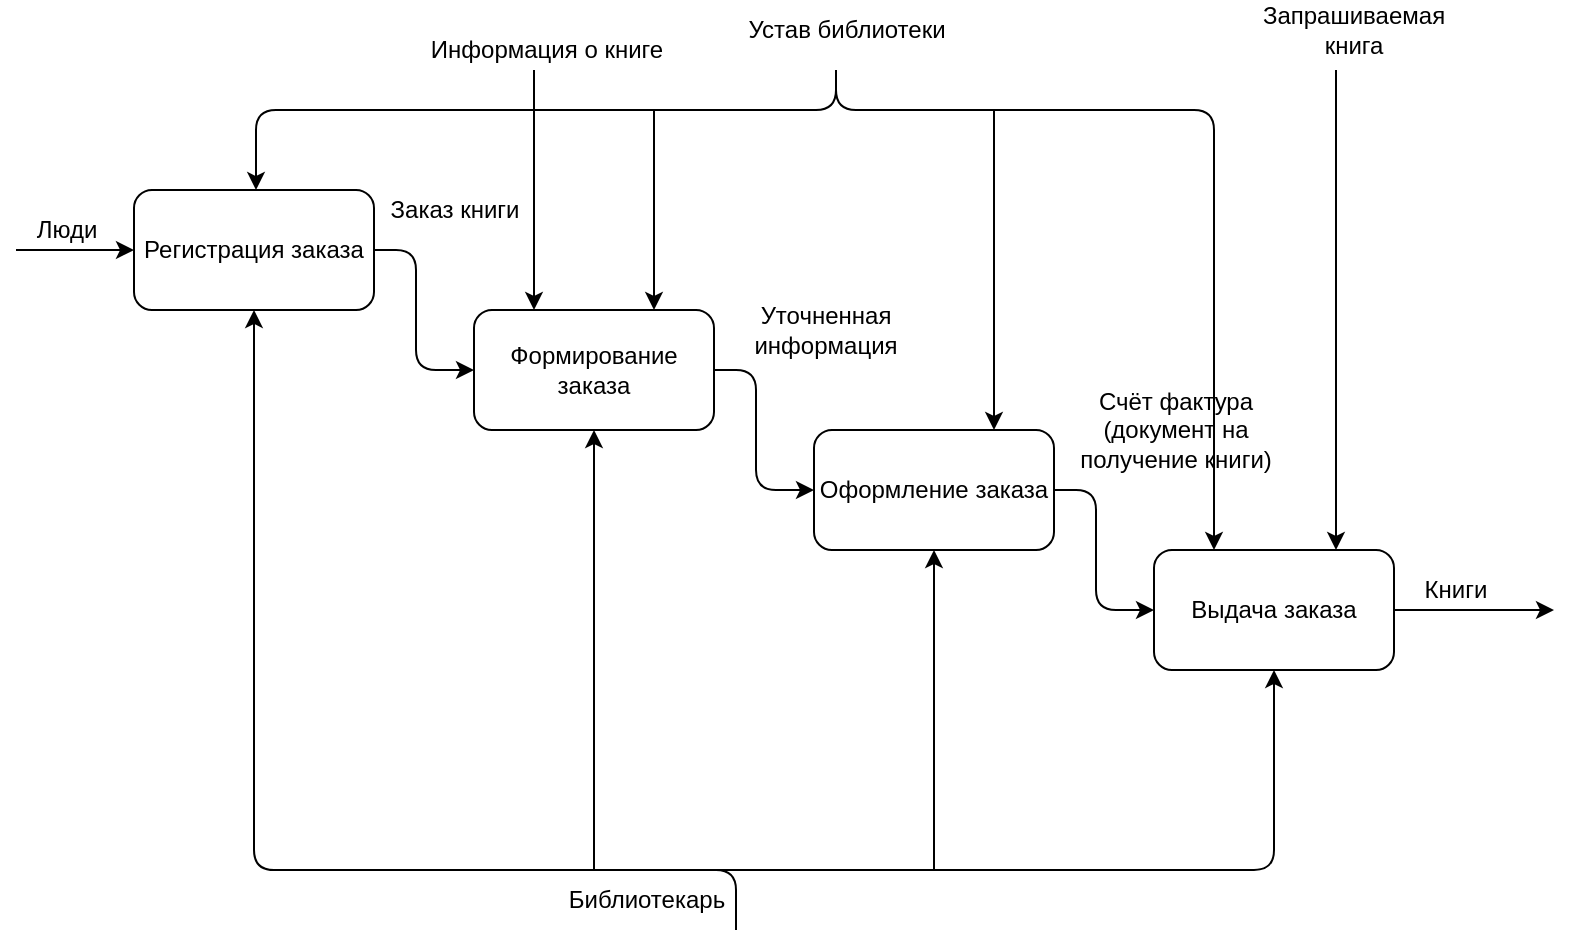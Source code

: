 <mxfile version="12.8.8" type="github">
  <diagram id="XOiq1ZVGkSU7TmV_REzg" name="Page-1">
    <mxGraphModel dx="828" dy="452" grid="1" gridSize="10" guides="1" tooltips="1" connect="1" arrows="1" fold="1" page="1" pageScale="1" pageWidth="827" pageHeight="1169" math="0" shadow="0">
      <root>
        <mxCell id="0" />
        <mxCell id="1" parent="0" />
        <mxCell id="uV7w5uH_OKbbwK_-CN8l-2" value="Регистрация заказа" style="rounded=1;whiteSpace=wrap;html=1;" parent="1" vertex="1">
          <mxGeometry x="99" y="220" width="120" height="60" as="geometry" />
        </mxCell>
        <mxCell id="uV7w5uH_OKbbwK_-CN8l-3" value="Формирование заказа" style="rounded=1;whiteSpace=wrap;html=1;" parent="1" vertex="1">
          <mxGeometry x="269" y="280" width="120" height="60" as="geometry" />
        </mxCell>
        <mxCell id="uV7w5uH_OKbbwK_-CN8l-4" value="Оформление заказа" style="rounded=1;whiteSpace=wrap;html=1;" parent="1" vertex="1">
          <mxGeometry x="439" y="340" width="120" height="60" as="geometry" />
        </mxCell>
        <mxCell id="uV7w5uH_OKbbwK_-CN8l-5" value="Выдача заказа" style="rounded=1;whiteSpace=wrap;html=1;" parent="1" vertex="1">
          <mxGeometry x="609" y="400" width="120" height="60" as="geometry" />
        </mxCell>
        <mxCell id="uV7w5uH_OKbbwK_-CN8l-6" value="" style="endArrow=classic;html=1;exitX=1;exitY=0.5;exitDx=0;exitDy=0;entryX=0;entryY=0.5;entryDx=0;entryDy=0;" parent="1" source="uV7w5uH_OKbbwK_-CN8l-2" target="uV7w5uH_OKbbwK_-CN8l-3" edge="1">
          <mxGeometry width="50" height="50" relative="1" as="geometry">
            <mxPoint x="429" y="400" as="sourcePoint" />
            <mxPoint x="479" y="350" as="targetPoint" />
            <Array as="points">
              <mxPoint x="240" y="250" />
              <mxPoint x="240" y="310" />
            </Array>
          </mxGeometry>
        </mxCell>
        <mxCell id="uV7w5uH_OKbbwK_-CN8l-7" value="" style="endArrow=classic;html=1;exitX=1;exitY=0.5;exitDx=0;exitDy=0;entryX=0;entryY=0.5;entryDx=0;entryDy=0;" parent="1" edge="1" target="uV7w5uH_OKbbwK_-CN8l-4">
          <mxGeometry width="50" height="50" relative="1" as="geometry">
            <mxPoint x="389" y="310" as="sourcePoint" />
            <mxPoint x="499" y="340" as="targetPoint" />
            <Array as="points">
              <mxPoint x="410" y="310" />
              <mxPoint x="410" y="370" />
            </Array>
          </mxGeometry>
        </mxCell>
        <mxCell id="uV7w5uH_OKbbwK_-CN8l-8" value="" style="endArrow=classic;html=1;exitX=1;exitY=0.5;exitDx=0;exitDy=0;entryX=0;entryY=0.5;entryDx=0;entryDy=0;" parent="1" edge="1" target="uV7w5uH_OKbbwK_-CN8l-5">
          <mxGeometry width="50" height="50" relative="1" as="geometry">
            <mxPoint x="559" y="370" as="sourcePoint" />
            <mxPoint x="669" y="400" as="targetPoint" />
            <Array as="points">
              <mxPoint x="580" y="370" />
              <mxPoint x="580" y="430" />
            </Array>
          </mxGeometry>
        </mxCell>
        <mxCell id="uV7w5uH_OKbbwK_-CN8l-9" value="" style="endArrow=classic;html=1;entryX=0;entryY=0.5;entryDx=0;entryDy=0;" parent="1" target="uV7w5uH_OKbbwK_-CN8l-2" edge="1">
          <mxGeometry width="50" height="50" relative="1" as="geometry">
            <mxPoint x="40" y="250" as="sourcePoint" />
            <mxPoint x="420" y="310" as="targetPoint" />
          </mxGeometry>
        </mxCell>
        <mxCell id="uV7w5uH_OKbbwK_-CN8l-10" value="Люди" style="text;html=1;align=center;verticalAlign=middle;resizable=0;points=[];autosize=1;" parent="1" vertex="1">
          <mxGeometry x="40" y="230" width="50" height="20" as="geometry" />
        </mxCell>
        <mxCell id="uV7w5uH_OKbbwK_-CN8l-11" value="" style="endArrow=classic;html=1;entryX=0.5;entryY=1;entryDx=0;entryDy=0;" parent="1" target="uV7w5uH_OKbbwK_-CN8l-2" edge="1">
          <mxGeometry width="50" height="50" relative="1" as="geometry">
            <mxPoint x="400" y="590" as="sourcePoint" />
            <mxPoint x="210" y="330" as="targetPoint" />
            <Array as="points">
              <mxPoint x="400" y="560" />
              <mxPoint x="159" y="560" />
            </Array>
          </mxGeometry>
        </mxCell>
        <mxCell id="uV7w5uH_OKbbwK_-CN8l-12" value="" style="endArrow=classic;html=1;entryX=0.5;entryY=1;entryDx=0;entryDy=0;" parent="1" target="uV7w5uH_OKbbwK_-CN8l-5" edge="1">
          <mxGeometry width="50" height="50" relative="1" as="geometry">
            <mxPoint x="380" y="560" as="sourcePoint" />
            <mxPoint x="660" y="510" as="targetPoint" />
            <Array as="points">
              <mxPoint x="669" y="560" />
            </Array>
          </mxGeometry>
        </mxCell>
        <mxCell id="uV7w5uH_OKbbwK_-CN8l-13" value="" style="endArrow=classic;html=1;entryX=0.5;entryY=1;entryDx=0;entryDy=0;" parent="1" target="uV7w5uH_OKbbwK_-CN8l-3" edge="1">
          <mxGeometry width="50" height="50" relative="1" as="geometry">
            <mxPoint x="329" y="560" as="sourcePoint" />
            <mxPoint x="420" y="540" as="targetPoint" />
          </mxGeometry>
        </mxCell>
        <mxCell id="uV7w5uH_OKbbwK_-CN8l-14" value="" style="endArrow=classic;html=1;entryX=0.5;entryY=1;entryDx=0;entryDy=0;" parent="1" target="uV7w5uH_OKbbwK_-CN8l-4" edge="1">
          <mxGeometry width="50" height="50" relative="1" as="geometry">
            <mxPoint x="499" y="560" as="sourcePoint" />
            <mxPoint x="420" y="540" as="targetPoint" />
          </mxGeometry>
        </mxCell>
        <mxCell id="uV7w5uH_OKbbwK_-CN8l-15" value="Библиотекарь&lt;br&gt;" style="text;html=1;align=center;verticalAlign=middle;resizable=0;points=[];autosize=1;" parent="1" vertex="1">
          <mxGeometry x="310" y="565" width="90" height="20" as="geometry" />
        </mxCell>
        <mxCell id="uV7w5uH_OKbbwK_-CN8l-16" value="Заказ книги" style="text;html=1;align=center;verticalAlign=middle;resizable=0;points=[];autosize=1;" parent="1" vertex="1">
          <mxGeometry x="219" y="220" width="80" height="20" as="geometry" />
        </mxCell>
        <mxCell id="uV7w5uH_OKbbwK_-CN8l-21" value="Счёт фактура (документ на получение книги)" style="text;html=1;strokeColor=none;fillColor=none;align=center;verticalAlign=middle;whiteSpace=wrap;rounded=0;" parent="1" vertex="1">
          <mxGeometry x="570" y="330" width="100" height="20" as="geometry" />
        </mxCell>
        <mxCell id="uV7w5uH_OKbbwK_-CN8l-22" value="Уточненная информация" style="text;html=1;strokeColor=none;fillColor=none;align=center;verticalAlign=middle;whiteSpace=wrap;rounded=0;" parent="1" vertex="1">
          <mxGeometry x="400" y="280" width="90" height="20" as="geometry" />
        </mxCell>
        <mxCell id="uV7w5uH_OKbbwK_-CN8l-26" value="" style="endArrow=classic;html=1;" parent="1" edge="1">
          <mxGeometry width="50" height="50" relative="1" as="geometry">
            <mxPoint x="729" y="430" as="sourcePoint" />
            <mxPoint x="809" y="430" as="targetPoint" />
          </mxGeometry>
        </mxCell>
        <mxCell id="uV7w5uH_OKbbwK_-CN8l-28" value="Книги" style="text;html=1;strokeColor=none;fillColor=none;align=center;verticalAlign=middle;whiteSpace=wrap;rounded=0;" parent="1" vertex="1">
          <mxGeometry x="740" y="410" width="40" height="20" as="geometry" />
        </mxCell>
        <mxCell id="uV7w5uH_OKbbwK_-CN8l-31" value="" style="endArrow=classic;html=1;entryX=0.25;entryY=0;entryDx=0;entryDy=0;" parent="1" target="uV7w5uH_OKbbwK_-CN8l-3" edge="1">
          <mxGeometry width="50" height="50" relative="1" as="geometry">
            <mxPoint x="299" y="160" as="sourcePoint" />
            <mxPoint x="420" y="330" as="targetPoint" />
          </mxGeometry>
        </mxCell>
        <mxCell id="uV7w5uH_OKbbwK_-CN8l-32" value="" style="endArrow=classic;html=1;entryX=0.25;entryY=0;entryDx=0;entryDy=0;" parent="1" edge="1">
          <mxGeometry width="50" height="50" relative="1" as="geometry">
            <mxPoint x="700" y="160" as="sourcePoint" />
            <mxPoint x="700" y="400" as="targetPoint" />
          </mxGeometry>
        </mxCell>
        <mxCell id="uV7w5uH_OKbbwK_-CN8l-33" value="Запрашиваемая книга" style="text;html=1;strokeColor=none;fillColor=none;align=center;verticalAlign=middle;whiteSpace=wrap;rounded=0;" parent="1" vertex="1">
          <mxGeometry x="689" y="130" width="40" height="20" as="geometry" />
        </mxCell>
        <mxCell id="uV7w5uH_OKbbwK_-CN8l-35" value="Информация о книге" style="text;html=1;align=center;verticalAlign=middle;resizable=0;points=[];autosize=1;" parent="1" vertex="1">
          <mxGeometry x="240" y="140" width="130" height="20" as="geometry" />
        </mxCell>
        <mxCell id="uV7w5uH_OKbbwK_-CN8l-36" value="" style="endArrow=classic;html=1;" parent="1" edge="1">
          <mxGeometry width="50" height="50" relative="1" as="geometry">
            <mxPoint x="450" y="160" as="sourcePoint" />
            <mxPoint x="160" y="220" as="targetPoint" />
            <Array as="points">
              <mxPoint x="450" y="180" />
              <mxPoint x="160" y="180" />
            </Array>
          </mxGeometry>
        </mxCell>
        <mxCell id="uV7w5uH_OKbbwK_-CN8l-37" value="" style="endArrow=classic;html=1;entryX=0.25;entryY=0;entryDx=0;entryDy=0;" parent="1" target="uV7w5uH_OKbbwK_-CN8l-5" edge="1">
          <mxGeometry width="50" height="50" relative="1" as="geometry">
            <mxPoint x="450" y="160" as="sourcePoint" />
            <mxPoint x="420" y="330" as="targetPoint" />
            <Array as="points">
              <mxPoint x="450" y="180" />
              <mxPoint x="639" y="180" />
            </Array>
          </mxGeometry>
        </mxCell>
        <mxCell id="uV7w5uH_OKbbwK_-CN8l-38" value="Устав библиотеки" style="text;html=1;align=center;verticalAlign=middle;resizable=0;points=[];autosize=1;" parent="1" vertex="1">
          <mxGeometry x="400" y="130" width="110" height="20" as="geometry" />
        </mxCell>
        <mxCell id="uV7w5uH_OKbbwK_-CN8l-39" value="" style="endArrow=classic;html=1;entryX=0.75;entryY=0;entryDx=0;entryDy=0;" parent="1" target="uV7w5uH_OKbbwK_-CN8l-3" edge="1">
          <mxGeometry width="50" height="50" relative="1" as="geometry">
            <mxPoint x="359" y="180" as="sourcePoint" />
            <mxPoint x="500" y="330" as="targetPoint" />
          </mxGeometry>
        </mxCell>
        <mxCell id="uV7w5uH_OKbbwK_-CN8l-40" value="" style="endArrow=classic;html=1;entryX=0.75;entryY=0;entryDx=0;entryDy=0;" parent="1" target="uV7w5uH_OKbbwK_-CN8l-4" edge="1">
          <mxGeometry width="50" height="50" relative="1" as="geometry">
            <mxPoint x="529" y="180" as="sourcePoint" />
            <mxPoint x="500" y="330" as="targetPoint" />
          </mxGeometry>
        </mxCell>
      </root>
    </mxGraphModel>
  </diagram>
</mxfile>
